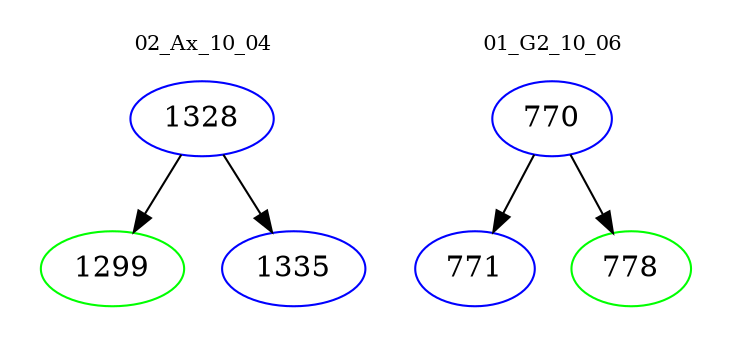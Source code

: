 digraph{
subgraph cluster_0 {
color = white
label = "02_Ax_10_04";
fontsize=10;
T0_1328 [label="1328", color="blue"]
T0_1328 -> T0_1299 [color="black"]
T0_1299 [label="1299", color="green"]
T0_1328 -> T0_1335 [color="black"]
T0_1335 [label="1335", color="blue"]
}
subgraph cluster_1 {
color = white
label = "01_G2_10_06";
fontsize=10;
T1_770 [label="770", color="blue"]
T1_770 -> T1_771 [color="black"]
T1_771 [label="771", color="blue"]
T1_770 -> T1_778 [color="black"]
T1_778 [label="778", color="green"]
}
}
